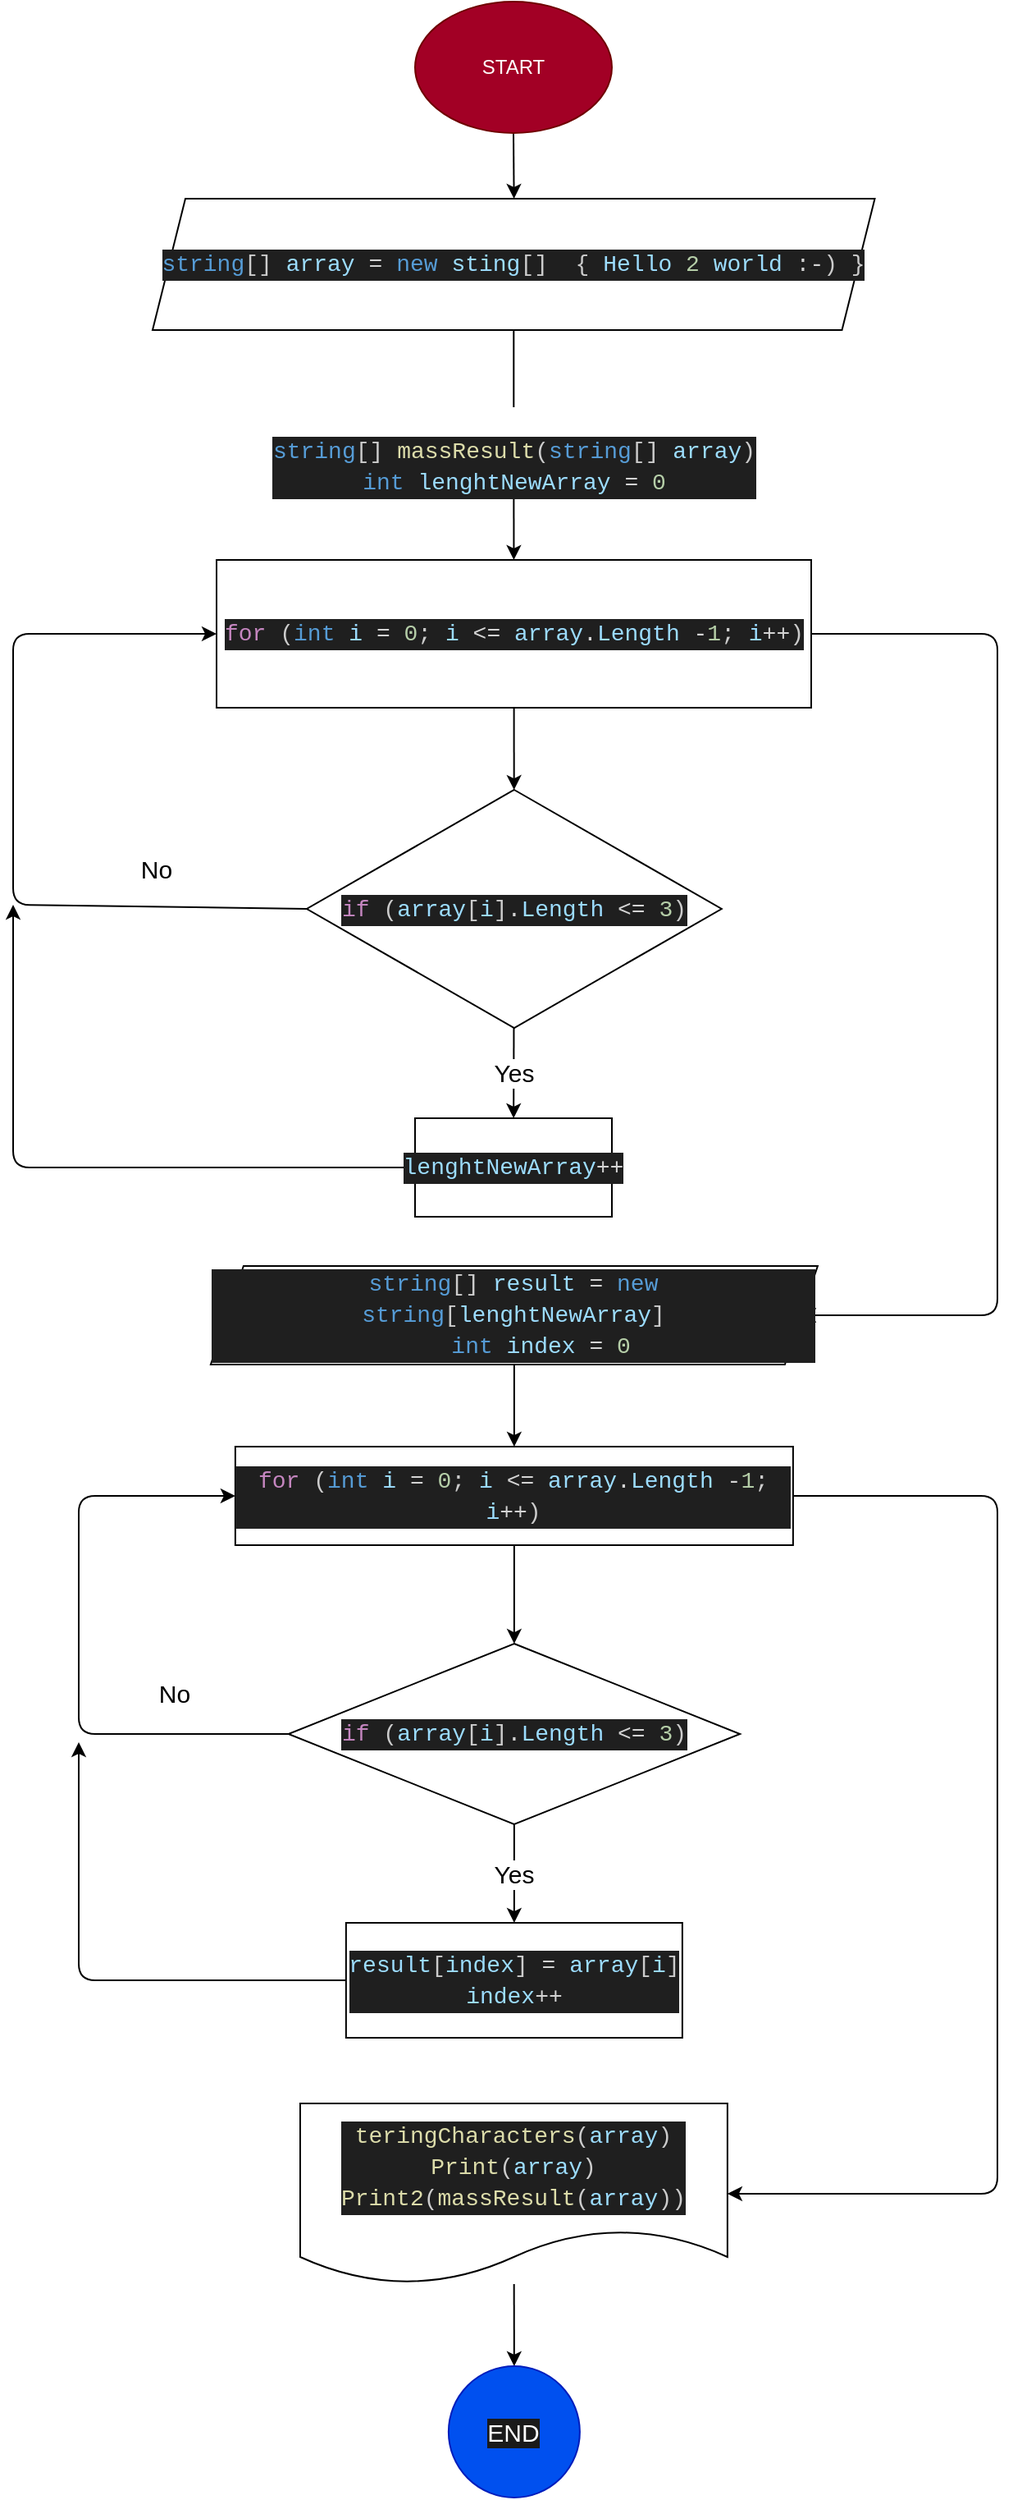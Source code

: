 <mxfile>
    <diagram id="6MXnwKfPG6y-lxJ-Drej" name="Page-1">
        <mxGraphModel dx="896" dy="207" grid="1" gridSize="10" guides="1" tooltips="1" connect="1" arrows="1" fold="1" page="1" pageScale="1" pageWidth="850" pageHeight="1100" math="0" shadow="0">
            <root>
                <mxCell id="0"/>
                <mxCell id="1" parent="0"/>
                <mxCell id="3" style="edgeStyle=none;html=1;" edge="1" parent="1" source="2">
                    <mxGeometry relative="1" as="geometry">
                        <mxPoint x="425.32" y="130" as="targetPoint"/>
                    </mxGeometry>
                </mxCell>
                <mxCell id="2" value="START" style="ellipse;whiteSpace=wrap;html=1;fillColor=#a20025;fontColor=#ffffff;strokeColor=#6F0000;" vertex="1" parent="1">
                    <mxGeometry x="365" y="10" width="120" height="80" as="geometry"/>
                </mxCell>
                <mxCell id="30" value="&lt;br&gt;&lt;div style=&quot;background-color: rgb(31, 31, 31); font-family: Consolas, &amp;quot;Courier New&amp;quot;, monospace; font-weight: normal; font-size: 14px; line-height: 19px;&quot;&gt;&lt;div style=&quot;color: rgb(204, 204, 204);&quot;&gt;&lt;span style=&quot;color: #569cd6;&quot;&gt;string&lt;/span&gt;&lt;span style=&quot;color: #cccccc;&quot;&gt;[] &lt;/span&gt;&lt;span style=&quot;color: #dcdcaa;&quot;&gt;massResult&lt;/span&gt;&lt;span style=&quot;color: #cccccc;&quot;&gt;(&lt;/span&gt;&lt;span style=&quot;color: #569cd6;&quot;&gt;string&lt;/span&gt;&lt;span style=&quot;color: #cccccc;&quot;&gt;[] &lt;/span&gt;&lt;span style=&quot;color: #9cdcfe;&quot;&gt;array&lt;/span&gt;&lt;span style=&quot;color: #cccccc;&quot;&gt;)&lt;/span&gt;&lt;/div&gt;&lt;div style=&quot;&quot;&gt;&lt;span style=&quot;color: rgb(86, 156, 214);&quot;&gt;int&lt;/span&gt;&lt;font style=&quot;color: rgb(204, 204, 204);&quot; color=&quot;#cccccc&quot;&gt;&amp;nbsp;&lt;/font&gt;&lt;font color=&quot;#9cdcfe&quot; style=&quot;&quot;&gt;lenghtNewArray&lt;/font&gt;&lt;font style=&quot;color: rgb(204, 204, 204);&quot; color=&quot;#cccccc&quot;&gt;&amp;nbsp;&lt;/font&gt;&lt;span style=&quot;color: rgb(212, 212, 212);&quot;&gt;=&lt;/span&gt;&lt;span style=&quot;color: rgb(240, 240, 240);&quot;&gt;&amp;nbsp;&lt;/span&gt;&lt;span style=&quot;color: rgb(181, 206, 168);&quot;&gt;0&lt;/span&gt;&lt;span style=&quot;color: rgb(204, 204, 204);&quot;&gt;&lt;br&gt;&lt;/span&gt;&lt;/div&gt;&lt;/div&gt;" style="edgeStyle=none;html=1;fontSize=15;" edge="1" parent="1" source="6" target="7">
                    <mxGeometry x="0.067" relative="1" as="geometry">
                        <mxPoint as="offset"/>
                    </mxGeometry>
                </mxCell>
                <mxCell id="6" value="&lt;div style=&quot;background-color: rgb(31, 31, 31); font-family: Consolas, &amp;quot;Courier New&amp;quot;, monospace; font-size: 14px; line-height: 19px;&quot;&gt;&lt;div style=&quot;color: rgb(204, 204, 204);&quot;&gt;&lt;span style=&quot;color: #569cd6;&quot;&gt;string&lt;/span&gt;[] &lt;span style=&quot;color: #9cdcfe;&quot;&gt;array&lt;/span&gt; &lt;span style=&quot;color: #d4d4d4;&quot;&gt;=&lt;/span&gt; &lt;span style=&quot;color: #569cd6;&quot;&gt;new&lt;/span&gt; &lt;span style=&quot;color: #9cdcfe;&quot;&gt;sting&lt;/span&gt;[] &amp;nbsp;{ &lt;span style=&quot;color: #9cdcfe;&quot;&gt;Hello&lt;/span&gt; &lt;span style=&quot;color: #b5cea8;&quot;&gt;2&lt;/span&gt; &lt;span style=&quot;color: #9cdcfe;&quot;&gt;world&lt;/span&gt; &lt;span style=&quot;color: #d4d4d4;&quot;&gt;:&lt;/span&gt;&lt;span style=&quot;color: #d4d4d4;&quot;&gt;-&lt;/span&gt;) }&lt;/div&gt;&lt;/div&gt;" style="shape=parallelogram;perimeter=parallelogramPerimeter;whiteSpace=wrap;html=1;fixedSize=1;" vertex="1" parent="1">
                    <mxGeometry x="205" y="130" width="440.25" height="80" as="geometry"/>
                </mxCell>
                <mxCell id="10" value="" style="edgeStyle=none;html=1;" edge="1" parent="1" source="7" target="9">
                    <mxGeometry relative="1" as="geometry"/>
                </mxCell>
                <mxCell id="21" style="edgeStyle=none;html=1;entryX=1;entryY=0.5;entryDx=0;entryDy=0;fontSize=15;" edge="1" parent="1" source="7" target="20">
                    <mxGeometry relative="1" as="geometry">
                        <Array as="points">
                            <mxPoint x="720" y="395"/>
                            <mxPoint x="720" y="810"/>
                        </Array>
                    </mxGeometry>
                </mxCell>
                <mxCell id="7" value="&lt;div style=&quot;color: rgb(204, 204, 204); background-color: rgb(31, 31, 31); font-family: Consolas, &amp;quot;Courier New&amp;quot;, monospace; font-size: 14px; line-height: 19px;&quot;&gt;&lt;span style=&quot;color: #c586c0;&quot;&gt;for&lt;/span&gt; (&lt;span style=&quot;color: #569cd6;&quot;&gt;int&lt;/span&gt; &lt;span style=&quot;color: #9cdcfe;&quot;&gt;i&lt;/span&gt; &lt;span style=&quot;color: #d4d4d4;&quot;&gt;=&lt;/span&gt; &lt;span style=&quot;color: #b5cea8;&quot;&gt;0&lt;/span&gt;; &lt;span style=&quot;color: #9cdcfe;&quot;&gt;i&lt;/span&gt; &lt;span style=&quot;color: #d4d4d4;&quot;&gt;&amp;lt;=&lt;/span&gt; &lt;span style=&quot;color: #9cdcfe;&quot;&gt;array&lt;/span&gt;&lt;span style=&quot;color: #d4d4d4;&quot;&gt;.&lt;/span&gt;&lt;span style=&quot;color: #9cdcfe;&quot;&gt;Length&lt;/span&gt; &lt;span style=&quot;color: #d4d4d4;&quot;&gt;-&lt;/span&gt;&lt;span style=&quot;color: #b5cea8;&quot;&gt;1&lt;/span&gt;; &lt;span style=&quot;color: #9cdcfe;&quot;&gt;i&lt;/span&gt;&lt;span style=&quot;color: #d4d4d4;&quot;&gt;++&lt;/span&gt;)&lt;/div&gt;" style="whiteSpace=wrap;html=1;" vertex="1" parent="1">
                    <mxGeometry x="244" y="350" width="362.5" height="90" as="geometry"/>
                </mxCell>
                <mxCell id="17" value="No" style="edgeStyle=none;html=1;exitX=0;exitY=0.5;exitDx=0;exitDy=0;entryX=0;entryY=0.5;entryDx=0;entryDy=0;fontSize=15;" edge="1" parent="1" source="9" target="7">
                    <mxGeometry x="-0.606" y="-23" relative="1" as="geometry">
                        <Array as="points">
                            <mxPoint x="120" y="560"/>
                            <mxPoint x="120" y="395"/>
                        </Array>
                        <mxPoint as="offset"/>
                    </mxGeometry>
                </mxCell>
                <mxCell id="19" value="Yes" style="edgeStyle=none;html=1;fontSize=15;" edge="1" parent="1" source="9" target="11">
                    <mxGeometry relative="1" as="geometry"/>
                </mxCell>
                <mxCell id="9" value="&lt;div style=&quot;color: rgb(204, 204, 204); background-color: rgb(31, 31, 31); font-family: Consolas, &amp;quot;Courier New&amp;quot;, monospace; font-size: 14px; line-height: 19px;&quot;&gt;&lt;span style=&quot;color: #c586c0;&quot;&gt;if&lt;/span&gt; (&lt;span style=&quot;color: #9cdcfe;&quot;&gt;array&lt;/span&gt;[&lt;span style=&quot;color: #9cdcfe;&quot;&gt;i&lt;/span&gt;]&lt;span style=&quot;color: #d4d4d4;&quot;&gt;.&lt;/span&gt;&lt;span style=&quot;color: #9cdcfe;&quot;&gt;Length&lt;/span&gt; &lt;span style=&quot;color: #d4d4d4;&quot;&gt;&amp;lt;=&lt;/span&gt; &lt;span style=&quot;color: #b5cea8;&quot;&gt;3&lt;/span&gt;)&lt;/div&gt;" style="rhombus;whiteSpace=wrap;html=1;" vertex="1" parent="1">
                    <mxGeometry x="299" y="490" width="252.88" height="145" as="geometry"/>
                </mxCell>
                <mxCell id="18" style="edgeStyle=none;html=1;fontSize=15;" edge="1" parent="1" source="11">
                    <mxGeometry relative="1" as="geometry">
                        <mxPoint x="120" y="560" as="targetPoint"/>
                        <Array as="points">
                            <mxPoint x="120" y="720"/>
                        </Array>
                    </mxGeometry>
                </mxCell>
                <mxCell id="11" value="&lt;div style=&quot;color: rgb(204, 204, 204); background-color: rgb(31, 31, 31); font-family: Consolas, &amp;quot;Courier New&amp;quot;, monospace; font-size: 14px; line-height: 19px;&quot;&gt;&lt;span style=&quot;color: #9cdcfe;&quot;&gt;lenghtNewArray&lt;/span&gt;&lt;span style=&quot;color: #d4d4d4;&quot;&gt;++&lt;/span&gt;&lt;/div&gt;" style="whiteSpace=wrap;html=1;" vertex="1" parent="1">
                    <mxGeometry x="365" y="690" width="120" height="60" as="geometry"/>
                </mxCell>
                <mxCell id="23" value="" style="edgeStyle=none;html=1;fontSize=15;" edge="1" parent="1" source="20" target="22">
                    <mxGeometry relative="1" as="geometry"/>
                </mxCell>
                <mxCell id="20" value="&lt;div style=&quot;background-color: rgb(31, 31, 31); font-family: Consolas, &amp;quot;Courier New&amp;quot;, monospace; font-size: 14px; line-height: 19px;&quot;&gt;&lt;div style=&quot;&quot;&gt;&lt;span style=&quot;color: rgb(86, 156, 214);&quot;&gt;string&lt;/span&gt;&lt;font color=&quot;#cccccc&quot;&gt;[] &lt;/font&gt;&lt;span style=&quot;color: rgb(156, 220, 254);&quot;&gt;result&lt;/span&gt; &lt;span style=&quot;color: rgb(212, 212, 212);&quot;&gt;=&lt;/span&gt; &lt;span style=&quot;color: rgb(86, 156, 214);&quot;&gt;new&lt;/span&gt; &lt;span style=&quot;color: rgb(86, 156, 214);&quot;&gt;string&lt;/span&gt;&lt;font color=&quot;#cccccc&quot;&gt;[&lt;/font&gt;&lt;font color=&quot;#9cdcfe&quot;&gt;lenghtNewArray&lt;/font&gt;&lt;font color=&quot;#cccccc&quot;&gt;]&lt;/font&gt;&lt;/div&gt;&lt;div style=&quot;color: rgb(204, 204, 204);&quot;&gt;&amp;nbsp; &amp;nbsp; &lt;span style=&quot;color: #569cd6;&quot;&gt;int&lt;/span&gt; &lt;span style=&quot;color: #9cdcfe;&quot;&gt;index&lt;/span&gt; &lt;span style=&quot;color: #d4d4d4;&quot;&gt;=&lt;/span&gt; &lt;span style=&quot;color: #b5cea8;&quot;&gt;0&lt;/span&gt;&lt;/div&gt;&lt;/div&gt;" style="shape=parallelogram;perimeter=parallelogramPerimeter;whiteSpace=wrap;html=1;fixedSize=1;labelBackgroundColor=#1A1A1A;fontSize=15;" vertex="1" parent="1">
                    <mxGeometry x="240.44" y="780" width="370" height="60" as="geometry"/>
                </mxCell>
                <mxCell id="25" value="" style="edgeStyle=none;html=1;fontSize=15;" edge="1" parent="1" source="22" target="24">
                    <mxGeometry relative="1" as="geometry"/>
                </mxCell>
                <mxCell id="32" style="edgeStyle=none;html=1;entryX=1;entryY=0.5;entryDx=0;entryDy=0;fontSize=15;" edge="1" parent="1" source="22" target="28">
                    <mxGeometry relative="1" as="geometry">
                        <Array as="points">
                            <mxPoint x="720" y="920"/>
                            <mxPoint x="720" y="1345"/>
                        </Array>
                    </mxGeometry>
                </mxCell>
                <mxCell id="22" value="&lt;div style=&quot;color: rgb(204, 204, 204); background-color: rgb(31, 31, 31); font-family: Consolas, &amp;quot;Courier New&amp;quot;, monospace; font-size: 14px; line-height: 19px;&quot;&gt;&lt;span style=&quot;color: #c586c0;&quot;&gt;for&lt;/span&gt; (&lt;span style=&quot;color: #569cd6;&quot;&gt;int&lt;/span&gt; &lt;span style=&quot;color: #9cdcfe;&quot;&gt;i&lt;/span&gt; &lt;span style=&quot;color: #d4d4d4;&quot;&gt;=&lt;/span&gt; &lt;span style=&quot;color: #b5cea8;&quot;&gt;0&lt;/span&gt;; &lt;span style=&quot;color: #9cdcfe;&quot;&gt;i&lt;/span&gt; &lt;span style=&quot;color: #d4d4d4;&quot;&gt;&amp;lt;=&lt;/span&gt; &lt;span style=&quot;color: #9cdcfe;&quot;&gt;array&lt;/span&gt;&lt;span style=&quot;color: #d4d4d4;&quot;&gt;.&lt;/span&gt;&lt;span style=&quot;color: #9cdcfe;&quot;&gt;Length&lt;/span&gt; &lt;span style=&quot;color: #d4d4d4;&quot;&gt;-&lt;/span&gt;&lt;span style=&quot;color: #b5cea8;&quot;&gt;1&lt;/span&gt;; &lt;span style=&quot;color: #9cdcfe;&quot;&gt;i&lt;/span&gt;&lt;span style=&quot;color: #d4d4d4;&quot;&gt;++&lt;/span&gt;)&lt;/div&gt;" style="whiteSpace=wrap;html=1;fontSize=15;labelBackgroundColor=#1A1A1A;" vertex="1" parent="1">
                    <mxGeometry x="255.44" y="890" width="340" height="60" as="geometry"/>
                </mxCell>
                <mxCell id="27" value="Yes" style="edgeStyle=none;html=1;fontSize=15;" edge="1" parent="1" source="24" target="26">
                    <mxGeometry relative="1" as="geometry"/>
                </mxCell>
                <mxCell id="29" value="No" style="edgeStyle=none;html=1;entryX=0;entryY=0.5;entryDx=0;entryDy=0;fontSize=15;" edge="1" parent="1" source="24" target="22">
                    <mxGeometry x="-0.622" y="-25" relative="1" as="geometry">
                        <Array as="points">
                            <mxPoint x="160" y="1065"/>
                            <mxPoint x="160" y="920"/>
                        </Array>
                        <mxPoint as="offset"/>
                    </mxGeometry>
                </mxCell>
                <mxCell id="24" value="&lt;div style=&quot;color: rgb(204, 204, 204); background-color: rgb(31, 31, 31); font-family: Consolas, &amp;quot;Courier New&amp;quot;, monospace; font-size: 14px; line-height: 19px;&quot;&gt;&lt;span style=&quot;color: #c586c0;&quot;&gt;if&lt;/span&gt; (&lt;span style=&quot;color: #9cdcfe;&quot;&gt;array&lt;/span&gt;[&lt;span style=&quot;color: #9cdcfe;&quot;&gt;i&lt;/span&gt;]&lt;span style=&quot;color: #d4d4d4;&quot;&gt;.&lt;/span&gt;&lt;span style=&quot;color: #9cdcfe;&quot;&gt;Length&lt;/span&gt; &lt;span style=&quot;color: #d4d4d4;&quot;&gt;&amp;lt;=&lt;/span&gt; &lt;span style=&quot;color: #b5cea8;&quot;&gt;3&lt;/span&gt;)&lt;/div&gt;" style="rhombus;whiteSpace=wrap;html=1;fontSize=15;labelBackgroundColor=#1A1A1A;" vertex="1" parent="1">
                    <mxGeometry x="287.82" y="1010" width="275.25" height="110" as="geometry"/>
                </mxCell>
                <mxCell id="31" style="edgeStyle=none;html=1;fontSize=15;" edge="1" parent="1" source="26">
                    <mxGeometry relative="1" as="geometry">
                        <mxPoint x="160" y="1070" as="targetPoint"/>
                        <Array as="points">
                            <mxPoint x="160" y="1215"/>
                        </Array>
                    </mxGeometry>
                </mxCell>
                <mxCell id="26" value="&lt;div style=&quot;background-color: rgb(31, 31, 31); font-family: Consolas, &amp;quot;Courier New&amp;quot;, monospace; font-size: 14px; line-height: 19px;&quot;&gt;&lt;div style=&quot;&quot;&gt;&lt;span style=&quot;color: rgb(156, 220, 254);&quot;&gt;result&lt;/span&gt;&lt;font color=&quot;#cccccc&quot;&gt;[&lt;/font&gt;&lt;font color=&quot;#9cdcfe&quot;&gt;index&lt;/font&gt;&lt;font color=&quot;#cccccc&quot;&gt;] &lt;/font&gt;&lt;span style=&quot;color: rgb(212, 212, 212);&quot;&gt;=&lt;/span&gt; &lt;span style=&quot;color: rgb(156, 220, 254);&quot;&gt;array&lt;/span&gt;&lt;font color=&quot;#cccccc&quot;&gt;[&lt;/font&gt;&lt;span style=&quot;color: rgb(156, 220, 254);&quot;&gt;i&lt;/span&gt;&lt;font color=&quot;#cccccc&quot;&gt;]&lt;/font&gt;&lt;/div&gt;&lt;div style=&quot;color: rgb(204, 204, 204);&quot;&gt;&lt;span style=&quot;color: rgb(156, 220, 254);&quot;&gt;index&lt;/span&gt;&lt;span style=&quot;color: rgb(212, 212, 212);&quot;&gt;++&lt;/span&gt;&lt;/div&gt;&lt;/div&gt;" style="whiteSpace=wrap;html=1;fontSize=15;labelBackgroundColor=#1A1A1A;align=center;" vertex="1" parent="1">
                    <mxGeometry x="322.94" y="1180" width="205" height="70" as="geometry"/>
                </mxCell>
                <mxCell id="34" value="" style="edgeStyle=none;html=1;fontSize=15;" edge="1" parent="1" source="28" target="33">
                    <mxGeometry relative="1" as="geometry"/>
                </mxCell>
                <mxCell id="28" value="&lt;div style=&quot;color: rgb(204, 204, 204); background-color: rgb(31, 31, 31); font-family: Consolas, &amp;quot;Courier New&amp;quot;, monospace; font-size: 14px; line-height: 19px;&quot;&gt;&lt;div&gt;&lt;span style=&quot;color: rgb(220, 220, 170);&quot;&gt;teringСharacters&lt;/span&gt;(&lt;span style=&quot;color: #9cdcfe;&quot;&gt;array&lt;/span&gt;)&lt;/div&gt;&lt;div&gt;&lt;span style=&quot;color: #dcdcaa;&quot;&gt;Print&lt;/span&gt;(&lt;span style=&quot;color: #9cdcfe;&quot;&gt;array&lt;/span&gt;)&lt;/div&gt;&lt;div&gt;&lt;span style=&quot;color: #dcdcaa;&quot;&gt;Print2&lt;/span&gt;(&lt;span style=&quot;color: #dcdcaa;&quot;&gt;massResult&lt;/span&gt;(&lt;span style=&quot;color: #9cdcfe;&quot;&gt;array&lt;/span&gt;))&lt;/div&gt;&lt;/div&gt;" style="shape=document;whiteSpace=wrap;html=1;boundedLbl=1;labelBackgroundColor=#1A1A1A;fontSize=15;" vertex="1" parent="1">
                    <mxGeometry x="295" y="1290" width="260.44" height="110" as="geometry"/>
                </mxCell>
                <mxCell id="33" value="END" style="ellipse;whiteSpace=wrap;html=1;fontSize=15;labelBackgroundColor=#1A1A1A;fillColor=#0050ef;fontColor=#ffffff;strokeColor=#001DBC;" vertex="1" parent="1">
                    <mxGeometry x="385.44" y="1450" width="80" height="80" as="geometry"/>
                </mxCell>
            </root>
        </mxGraphModel>
    </diagram>
</mxfile>